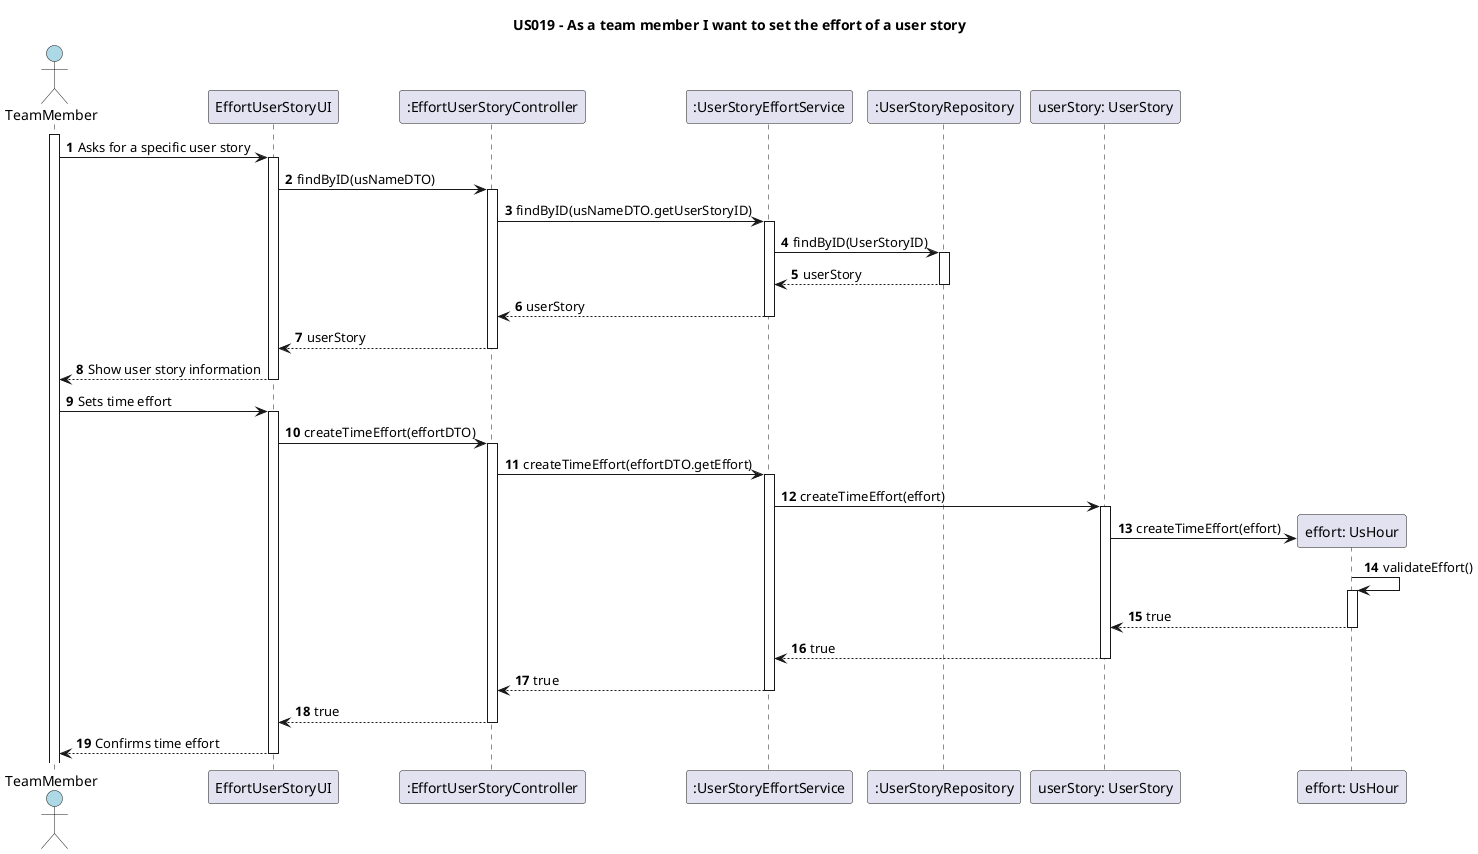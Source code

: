 @startuml
'https://plantuml.com/sequence-diagram

title US019 - As a team member I want to set the effort of a user story

autoactivate on
autonumber

actor "TeamMember" as User #lightblue
participant "EffortUserStoryUI" as System
participant ":EffortUserStoryController" as Ctrl
participant ":UserStoryEffortService" as Service
participant ":UserStoryRepository" as Repo
participant "userStory: UserStory" as US
participant "effort: UsHour" as Effort

activate User

User -> System: Asks for a specific user story
System -> Ctrl: findByID(usNameDTO)
Ctrl -> Service: findByID(usNameDTO.getUserStoryID)
Service -> Repo: findByID(UserStoryID)
Repo --> Service: userStory
Service --> Ctrl: userStory
Ctrl --> System: userStory
System --> User: Show user story information
User -> System: Sets time effort
System -> Ctrl: createTimeEffort(effortDTO)
Ctrl -> Service: createTimeEffort(effortDTO.getEffort)
Service -> US: createTimeEffort(effort)
US -> Effort**: createTimeEffort(effort)
Effort -> Effort: validateEffort()
Effort --> US: true
US --> Service: true
Service --> Ctrl: true
Ctrl --> System: true
System --> User: Confirms time effort





@enduml